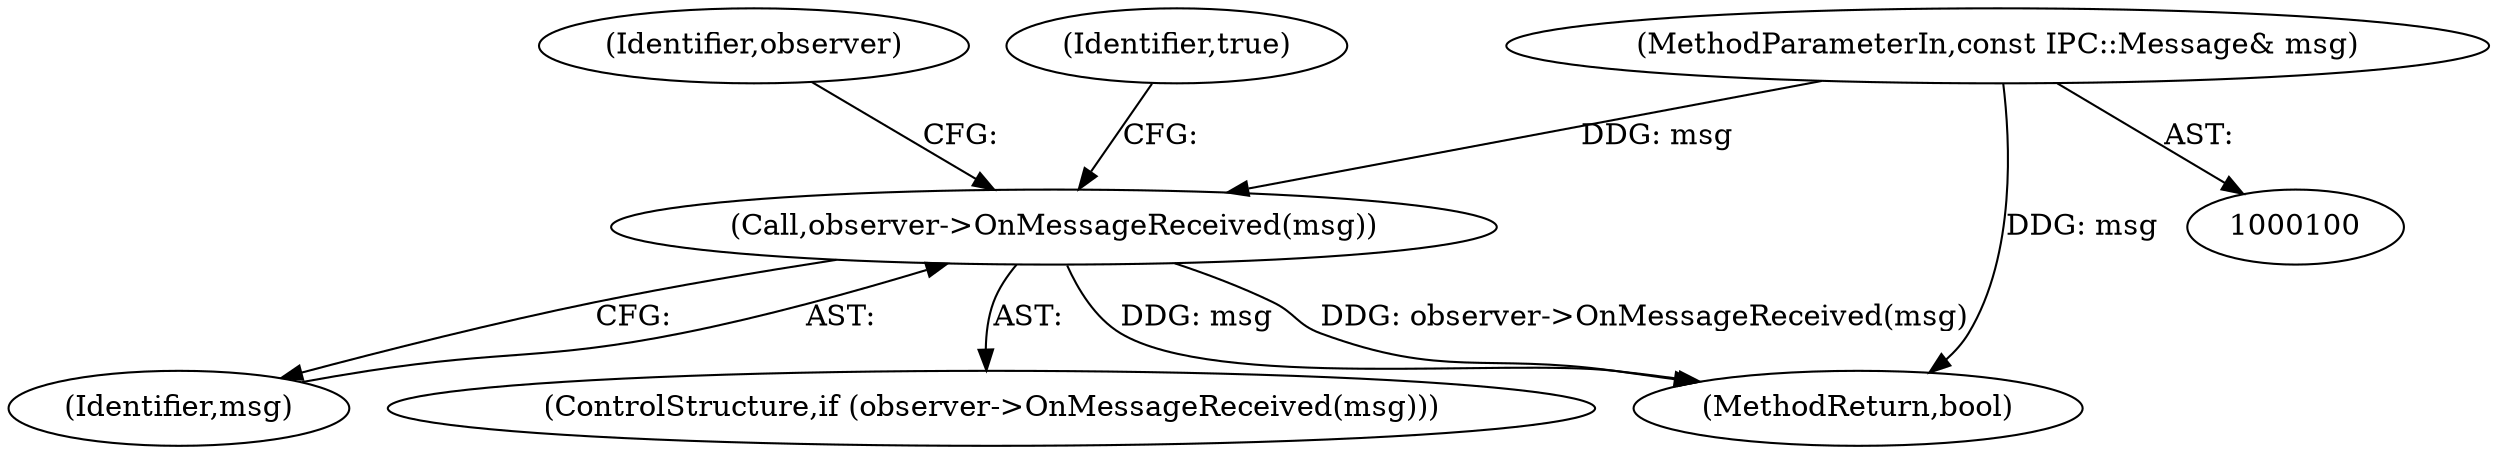 digraph "0_Chrome_4039d2fcaab746b6c20017ba9bb51c3a2403a76c@API" {
"1000113" [label="(Call,observer->OnMessageReceived(msg))"];
"1000101" [label="(MethodParameterIn,const IPC::Message& msg)"];
"1000114" [label="(Identifier,msg)"];
"1000112" [label="(ControlStructure,if (observer->OnMessageReceived(msg)))"];
"1000113" [label="(Call,observer->OnMessageReceived(msg))"];
"1000108" [label="(Identifier,observer)"];
"1000101" [label="(MethodParameterIn,const IPC::Message& msg)"];
"1000116" [label="(Identifier,true)"];
"1000135" [label="(MethodReturn,bool)"];
"1000113" -> "1000112"  [label="AST: "];
"1000113" -> "1000114"  [label="CFG: "];
"1000114" -> "1000113"  [label="AST: "];
"1000108" -> "1000113"  [label="CFG: "];
"1000116" -> "1000113"  [label="CFG: "];
"1000113" -> "1000135"  [label="DDG: msg"];
"1000113" -> "1000135"  [label="DDG: observer->OnMessageReceived(msg)"];
"1000101" -> "1000113"  [label="DDG: msg"];
"1000101" -> "1000100"  [label="AST: "];
"1000101" -> "1000135"  [label="DDG: msg"];
}
